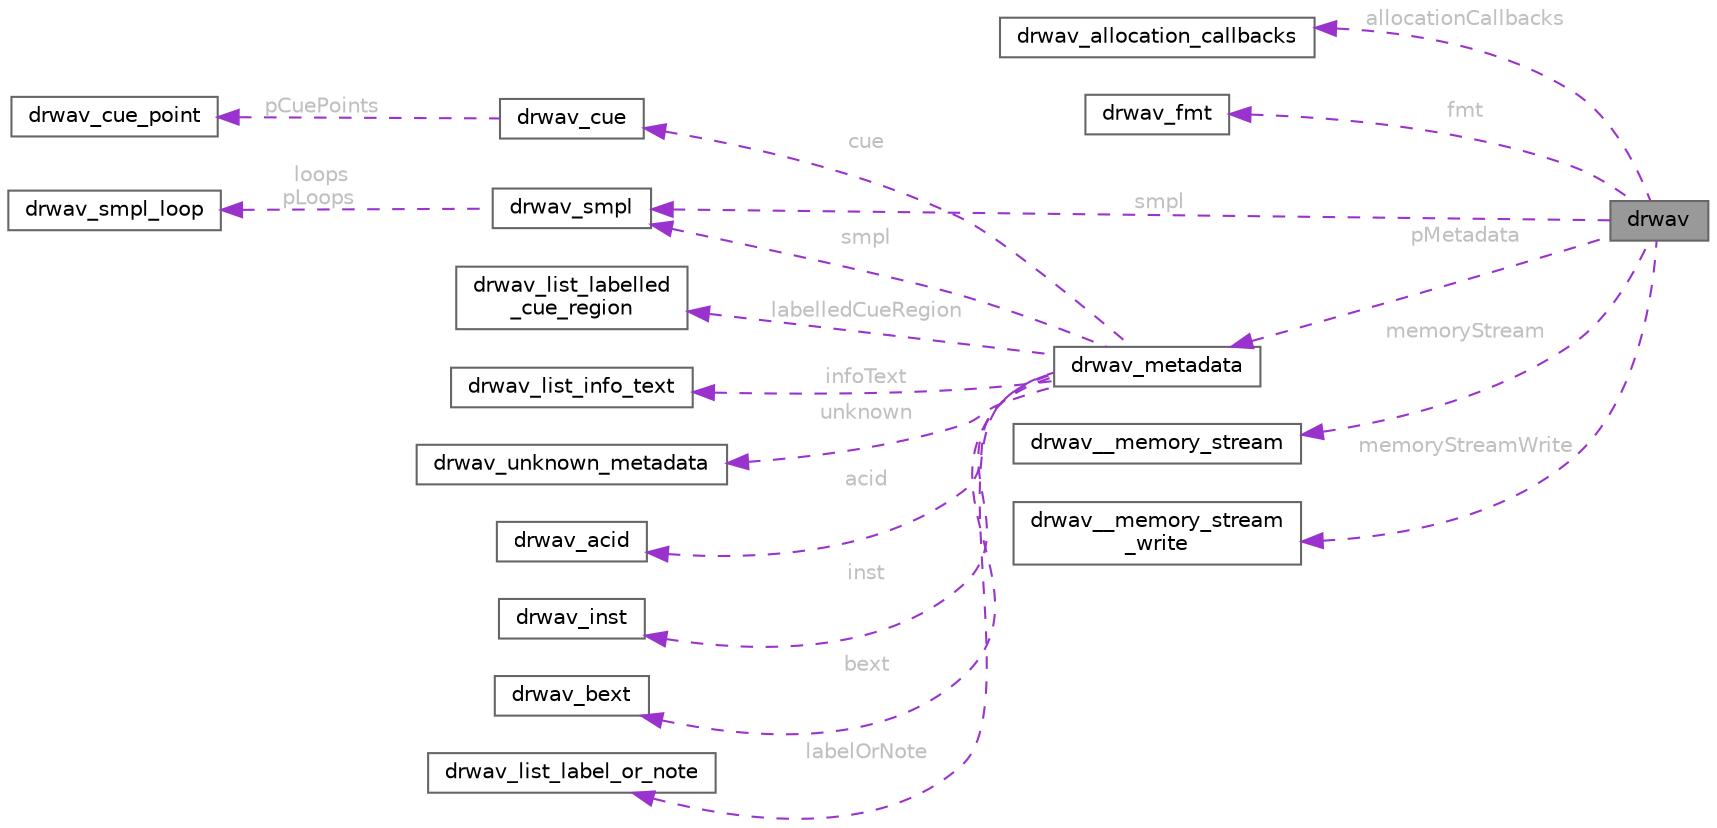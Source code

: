 digraph "drwav"
{
 // LATEX_PDF_SIZE
  bgcolor="transparent";
  edge [fontname=Helvetica,fontsize=10,labelfontname=Helvetica,labelfontsize=10];
  node [fontname=Helvetica,fontsize=10,shape=box,height=0.2,width=0.4];
  rankdir="LR";
  Node1 [id="Node000001",label="drwav",height=0.2,width=0.4,color="gray40", fillcolor="grey60", style="filled", fontcolor="black",tooltip=" "];
  Node2 -> Node1 [id="edge35_Node000001_Node000002",dir="back",color="darkorchid3",style="dashed",tooltip=" ",label=" allocationCallbacks",fontcolor="grey" ];
  Node2 [id="Node000002",label="drwav_allocation_callbacks",height=0.2,width=0.4,color="gray40", fillcolor="white", style="filled",URL="$structdrwav__allocation__callbacks.html",tooltip=" "];
  Node3 -> Node1 [id="edge36_Node000001_Node000003",dir="back",color="darkorchid3",style="dashed",tooltip=" ",label=" fmt",fontcolor="grey" ];
  Node3 [id="Node000003",label="drwav_fmt",height=0.2,width=0.4,color="gray40", fillcolor="white", style="filled",URL="$structdrwav__fmt.html",tooltip=" "];
  Node4 -> Node1 [id="edge37_Node000001_Node000004",dir="back",color="darkorchid3",style="dashed",tooltip=" ",label=" pMetadata",fontcolor="grey" ];
  Node4 [id="Node000004",label="drwav_metadata",height=0.2,width=0.4,color="gray40", fillcolor="white", style="filled",URL="$structdrwav__metadata.html",tooltip=" "];
  Node5 -> Node4 [id="edge38_Node000004_Node000005",dir="back",color="darkorchid3",style="dashed",tooltip=" ",label=" cue",fontcolor="grey" ];
  Node5 [id="Node000005",label="drwav_cue",height=0.2,width=0.4,color="gray40", fillcolor="white", style="filled",URL="$structdrwav__cue.html",tooltip=" "];
  Node6 -> Node5 [id="edge39_Node000005_Node000006",dir="back",color="darkorchid3",style="dashed",tooltip=" ",label=" pCuePoints",fontcolor="grey" ];
  Node6 [id="Node000006",label="drwav_cue_point",height=0.2,width=0.4,color="gray40", fillcolor="white", style="filled",URL="$structdrwav__cue__point.html",tooltip=" "];
  Node7 -> Node4 [id="edge40_Node000004_Node000007",dir="back",color="darkorchid3",style="dashed",tooltip=" ",label=" smpl",fontcolor="grey" ];
  Node7 [id="Node000007",label="drwav_smpl",height=0.2,width=0.4,color="gray40", fillcolor="white", style="filled",URL="$structdrwav__smpl.html",tooltip=" "];
  Node8 -> Node7 [id="edge41_Node000007_Node000008",dir="back",color="darkorchid3",style="dashed",tooltip=" ",label=" loops\npLoops",fontcolor="grey" ];
  Node8 [id="Node000008",label="drwav_smpl_loop",height=0.2,width=0.4,color="gray40", fillcolor="white", style="filled",URL="$structdrwav__smpl__loop.html",tooltip=" "];
  Node9 -> Node4 [id="edge42_Node000004_Node000009",dir="back",color="darkorchid3",style="dashed",tooltip=" ",label=" acid",fontcolor="grey" ];
  Node9 [id="Node000009",label="drwav_acid",height=0.2,width=0.4,color="gray40", fillcolor="white", style="filled",URL="$structdrwav__acid.html",tooltip=" "];
  Node10 -> Node4 [id="edge43_Node000004_Node000010",dir="back",color="darkorchid3",style="dashed",tooltip=" ",label=" inst",fontcolor="grey" ];
  Node10 [id="Node000010",label="drwav_inst",height=0.2,width=0.4,color="gray40", fillcolor="white", style="filled",URL="$structdrwav__inst.html",tooltip=" "];
  Node11 -> Node4 [id="edge44_Node000004_Node000011",dir="back",color="darkorchid3",style="dashed",tooltip=" ",label=" bext",fontcolor="grey" ];
  Node11 [id="Node000011",label="drwav_bext",height=0.2,width=0.4,color="gray40", fillcolor="white", style="filled",URL="$structdrwav__bext.html",tooltip=" "];
  Node12 -> Node4 [id="edge45_Node000004_Node000012",dir="back",color="darkorchid3",style="dashed",tooltip=" ",label=" labelOrNote",fontcolor="grey" ];
  Node12 [id="Node000012",label="drwav_list_label_or_note",height=0.2,width=0.4,color="gray40", fillcolor="white", style="filled",URL="$structdrwav__list__label__or__note.html",tooltip=" "];
  Node13 -> Node4 [id="edge46_Node000004_Node000013",dir="back",color="darkorchid3",style="dashed",tooltip=" ",label=" labelledCueRegion",fontcolor="grey" ];
  Node13 [id="Node000013",label="drwav_list_labelled\l_cue_region",height=0.2,width=0.4,color="gray40", fillcolor="white", style="filled",URL="$structdrwav__list__labelled__cue__region.html",tooltip=" "];
  Node14 -> Node4 [id="edge47_Node000004_Node000014",dir="back",color="darkorchid3",style="dashed",tooltip=" ",label=" infoText",fontcolor="grey" ];
  Node14 [id="Node000014",label="drwav_list_info_text",height=0.2,width=0.4,color="gray40", fillcolor="white", style="filled",URL="$structdrwav__list__info__text.html",tooltip=" "];
  Node15 -> Node4 [id="edge48_Node000004_Node000015",dir="back",color="darkorchid3",style="dashed",tooltip=" ",label=" unknown",fontcolor="grey" ];
  Node15 [id="Node000015",label="drwav_unknown_metadata",height=0.2,width=0.4,color="gray40", fillcolor="white", style="filled",URL="$structdrwav__unknown__metadata.html",tooltip=" "];
  Node16 -> Node1 [id="edge49_Node000001_Node000016",dir="back",color="darkorchid3",style="dashed",tooltip=" ",label=" memoryStream",fontcolor="grey" ];
  Node16 [id="Node000016",label="drwav__memory_stream",height=0.2,width=0.4,color="gray40", fillcolor="white", style="filled",URL="$structdrwav____memory__stream.html",tooltip=" "];
  Node17 -> Node1 [id="edge50_Node000001_Node000017",dir="back",color="darkorchid3",style="dashed",tooltip=" ",label=" memoryStreamWrite",fontcolor="grey" ];
  Node17 [id="Node000017",label="drwav__memory_stream\l_write",height=0.2,width=0.4,color="gray40", fillcolor="white", style="filled",URL="$structdrwav____memory__stream__write.html",tooltip=" "];
  Node7 -> Node1 [id="edge51_Node000001_Node000007",dir="back",color="darkorchid3",style="dashed",tooltip=" ",label=" smpl",fontcolor="grey" ];
}
